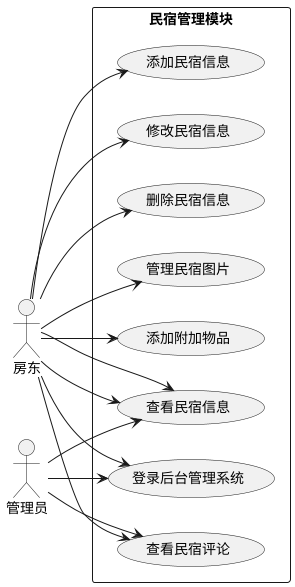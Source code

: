 @startuml
'https://plantuml.com/use-case-diagram
/'房东登录民宿后台管理系统后能够使用添加民宿信息、修改民宿信息、查看民宿信息、删除民宿信息、管理民宿图片、添加附加物品功能。管理员和房东都可以登录后台管理系统、查看民宿评论，查看民宿信息'/
left to right direction
skinparam packageStyle rectangle
actor 房东
actor 管理员
rectangle 民宿管理模块{
  房东 --> (添加民宿信息)
  房东 --> (修改民宿信息)
  房东 --> (查看民宿信息)
  房东 --> (删除民宿信息)
  房东 --> (管理民宿图片)
  房东 --> (添加附加物品)
  房东 --> (查看民宿评论)
  房东 --> (查看民宿信息)
  房东 --> (登录后台管理系统)
  管理员 --> (登录后台管理系统)
  管理员 --> (查看民宿评论)
  管理员 --> (查看民宿信息)
}

@enduml